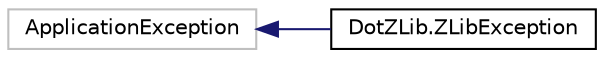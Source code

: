 digraph "Graphical Class Hierarchy"
{
  edge [fontname="Helvetica",fontsize="10",labelfontname="Helvetica",labelfontsize="10"];
  node [fontname="Helvetica",fontsize="10",shape=record];
  rankdir="LR";
  Node1 [label="ApplicationException",height=0.2,width=0.4,color="grey75", fillcolor="white", style="filled"];
  Node1 -> Node2 [dir="back",color="midnightblue",fontsize="10",style="solid",fontname="Helvetica"];
  Node2 [label="DotZLib.ZLibException",height=0.2,width=0.4,color="black", fillcolor="white", style="filled",URL="$class_dot_z_lib_1_1_z_lib_exception.html",tooltip="The exception that is thrown when an error occurs on the zlib dll "];
}
